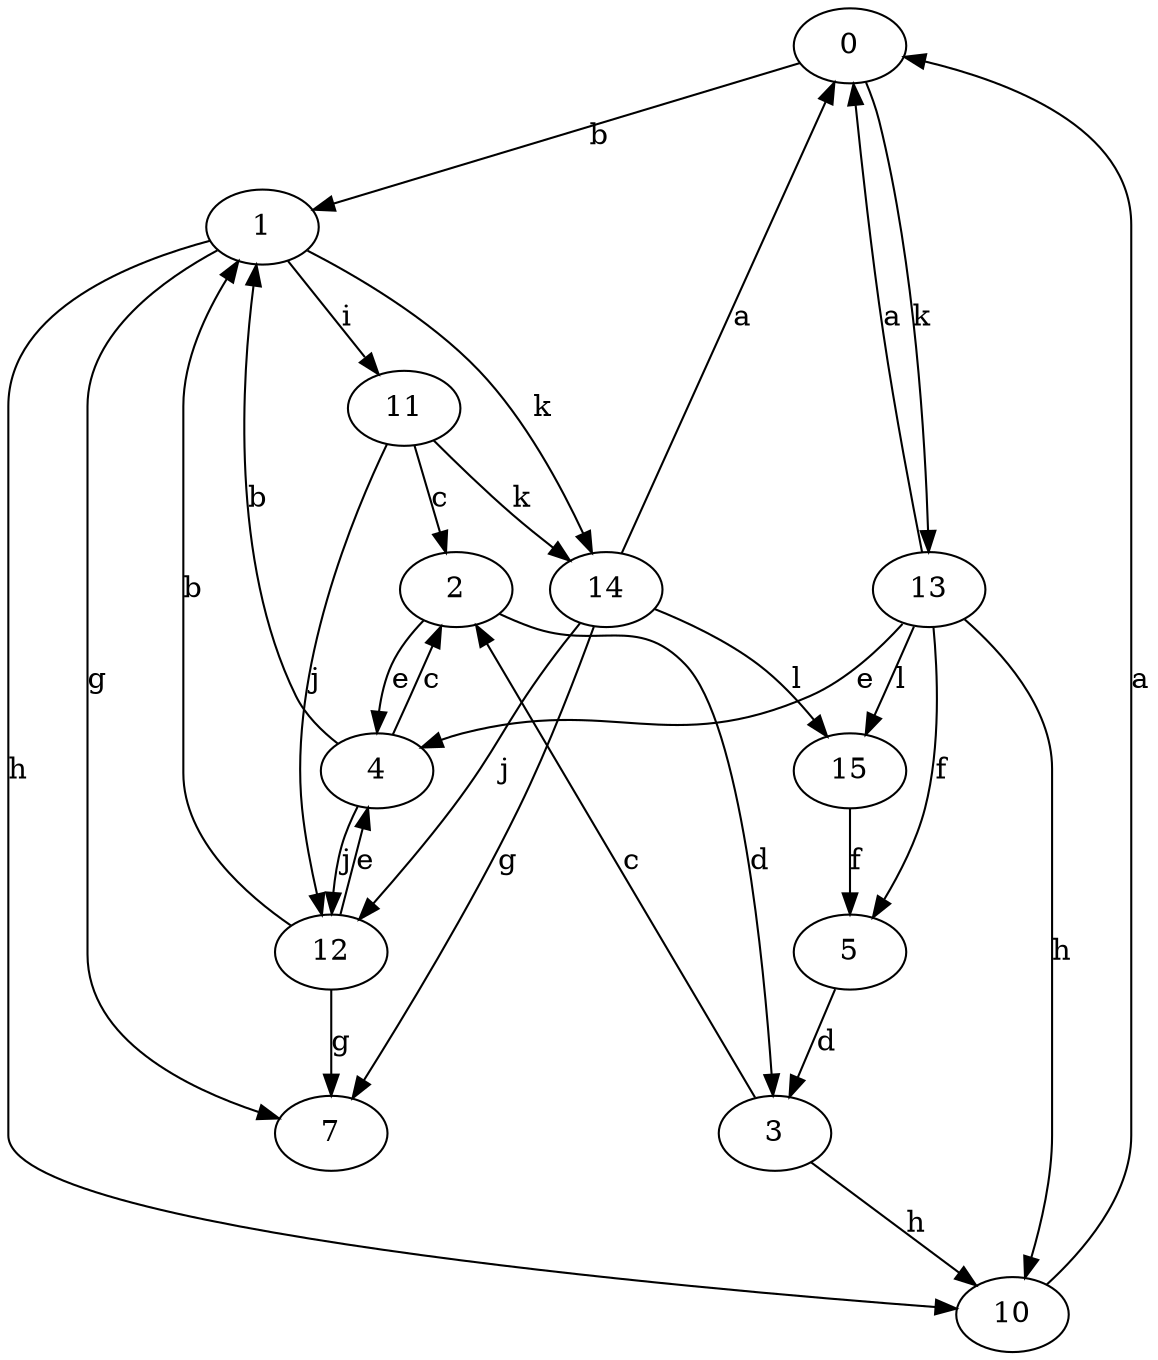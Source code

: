strict digraph  {
0;
1;
2;
3;
4;
5;
7;
10;
11;
12;
13;
14;
15;
0 -> 1  [label=b];
0 -> 13  [label=k];
1 -> 7  [label=g];
1 -> 10  [label=h];
1 -> 11  [label=i];
1 -> 14  [label=k];
2 -> 3  [label=d];
2 -> 4  [label=e];
3 -> 2  [label=c];
3 -> 10  [label=h];
4 -> 1  [label=b];
4 -> 2  [label=c];
4 -> 12  [label=j];
5 -> 3  [label=d];
10 -> 0  [label=a];
11 -> 2  [label=c];
11 -> 12  [label=j];
11 -> 14  [label=k];
12 -> 1  [label=b];
12 -> 4  [label=e];
12 -> 7  [label=g];
13 -> 0  [label=a];
13 -> 4  [label=e];
13 -> 5  [label=f];
13 -> 10  [label=h];
13 -> 15  [label=l];
14 -> 0  [label=a];
14 -> 7  [label=g];
14 -> 12  [label=j];
14 -> 15  [label=l];
15 -> 5  [label=f];
}
